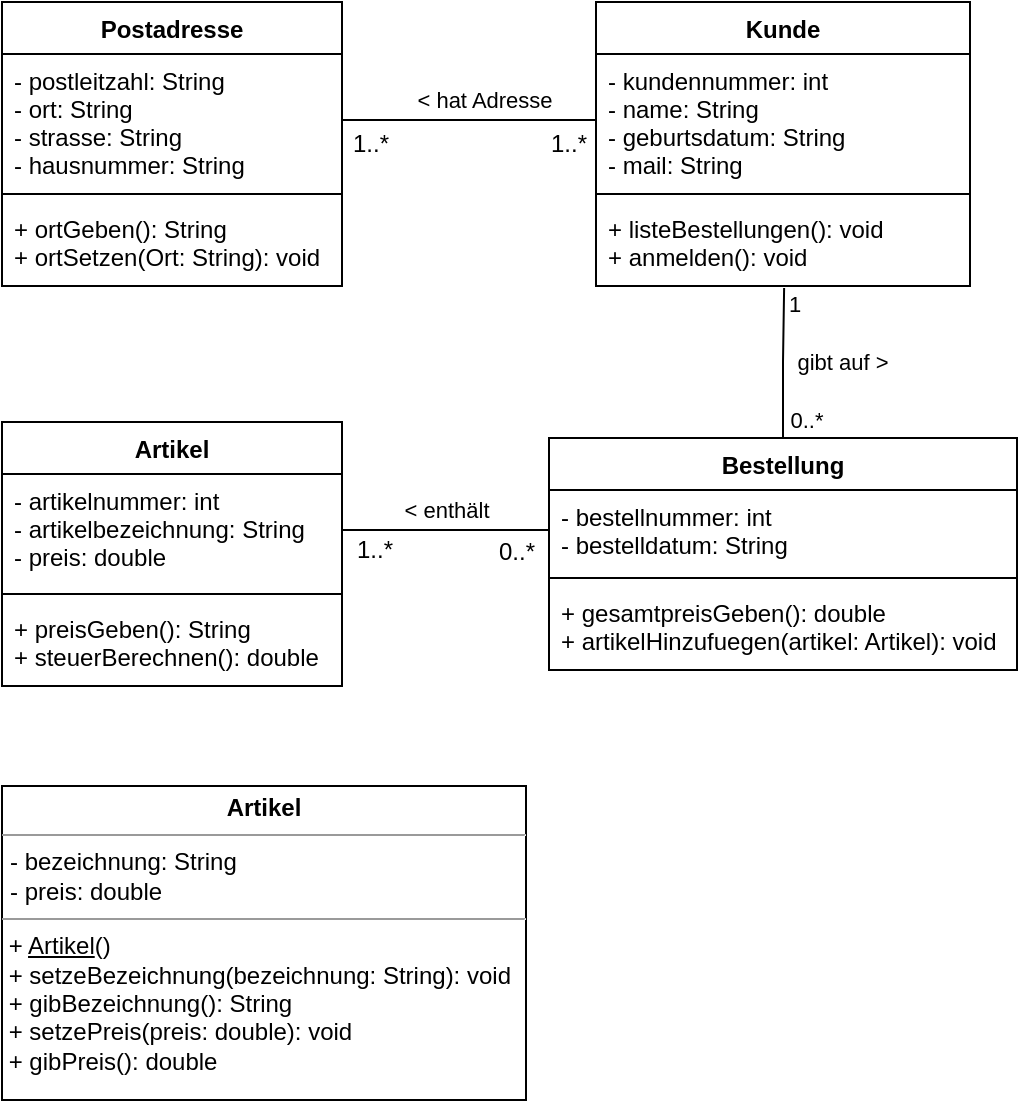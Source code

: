 <mxfile version="24.5.5" type="github" pages="6">
  <diagram id="v67bSw7ZatRE_86MAtf1" name="4.2">
    <mxGraphModel dx="794" dy="509" grid="0" gridSize="10" guides="1" tooltips="1" connect="1" arrows="1" fold="1" page="1" pageScale="1" pageWidth="1169" pageHeight="827" math="0" shadow="0">
      <root>
        <mxCell id="0" />
        <mxCell id="1" parent="0" />
        <mxCell id="U1U2VdM5WRJjilBNAxoA-1" value="Postadresse" style="swimlane;fontStyle=1;align=center;verticalAlign=top;childLayout=stackLayout;horizontal=1;startSize=26;horizontalStack=0;resizeParent=1;resizeParentMax=0;resizeLast=0;collapsible=1;marginBottom=0;" parent="1" vertex="1">
          <mxGeometry x="219" y="167" width="170" height="142" as="geometry" />
        </mxCell>
        <mxCell id="U1U2VdM5WRJjilBNAxoA-2" value="- postleitzahl: String&#xa;- ort: String&#xa;- strasse: String&#xa;- hausnummer: String" style="text;strokeColor=none;fillColor=none;align=left;verticalAlign=top;spacingLeft=4;spacingRight=4;overflow=hidden;rotatable=0;points=[[0,0.5],[1,0.5]];portConstraint=eastwest;" parent="U1U2VdM5WRJjilBNAxoA-1" vertex="1">
          <mxGeometry y="26" width="170" height="66" as="geometry" />
        </mxCell>
        <mxCell id="U1U2VdM5WRJjilBNAxoA-3" value="" style="line;strokeWidth=1;fillColor=none;align=left;verticalAlign=middle;spacingTop=-1;spacingLeft=3;spacingRight=3;rotatable=0;labelPosition=right;points=[];portConstraint=eastwest;" parent="U1U2VdM5WRJjilBNAxoA-1" vertex="1">
          <mxGeometry y="92" width="170" height="8" as="geometry" />
        </mxCell>
        <mxCell id="U1U2VdM5WRJjilBNAxoA-4" value="+ ortGeben(): String&#xa;+ ortSetzen(Ort: String): void" style="text;strokeColor=none;fillColor=none;align=left;verticalAlign=top;spacingLeft=4;spacingRight=4;overflow=hidden;rotatable=0;points=[[0,0.5],[1,0.5]];portConstraint=eastwest;" parent="U1U2VdM5WRJjilBNAxoA-1" vertex="1">
          <mxGeometry y="100" width="170" height="42" as="geometry" />
        </mxCell>
        <mxCell id="U1U2VdM5WRJjilBNAxoA-5" value="Kunde" style="swimlane;fontStyle=1;align=center;verticalAlign=top;childLayout=stackLayout;horizontal=1;startSize=26;horizontalStack=0;resizeParent=1;resizeParentMax=0;resizeLast=0;collapsible=1;marginBottom=0;" parent="1" vertex="1">
          <mxGeometry x="516" y="167" width="187" height="142" as="geometry" />
        </mxCell>
        <mxCell id="U1U2VdM5WRJjilBNAxoA-6" value="- kundennummer: int&#xa;- name: String&#xa;- geburtsdatum: String&#xa;- mail: String" style="text;strokeColor=none;fillColor=none;align=left;verticalAlign=top;spacingLeft=4;spacingRight=4;overflow=hidden;rotatable=0;points=[[0,0.5],[1,0.5]];portConstraint=eastwest;" parent="U1U2VdM5WRJjilBNAxoA-5" vertex="1">
          <mxGeometry y="26" width="187" height="66" as="geometry" />
        </mxCell>
        <mxCell id="U1U2VdM5WRJjilBNAxoA-7" value="" style="line;strokeWidth=1;fillColor=none;align=left;verticalAlign=middle;spacingTop=-1;spacingLeft=3;spacingRight=3;rotatable=0;labelPosition=right;points=[];portConstraint=eastwest;" parent="U1U2VdM5WRJjilBNAxoA-5" vertex="1">
          <mxGeometry y="92" width="187" height="8" as="geometry" />
        </mxCell>
        <mxCell id="U1U2VdM5WRJjilBNAxoA-8" value="+ listeBestellungen(): void&#xa;+ anmelden(): void" style="text;strokeColor=none;fillColor=none;align=left;verticalAlign=top;spacingLeft=4;spacingRight=4;overflow=hidden;rotatable=0;points=[[0,0.5],[1,0.5]];portConstraint=eastwest;" parent="U1U2VdM5WRJjilBNAxoA-5" vertex="1">
          <mxGeometry y="100" width="187" height="42" as="geometry" />
        </mxCell>
        <mxCell id="U1U2VdM5WRJjilBNAxoA-10" style="edgeStyle=orthogonalEdgeStyle;rounded=0;orthogonalLoop=1;jettySize=auto;html=1;exitX=0;exitY=0.5;exitDx=0;exitDy=0;entryX=1;entryY=0.5;entryDx=0;entryDy=0;endArrow=none;endFill=0;" parent="1" source="U1U2VdM5WRJjilBNAxoA-6" target="U1U2VdM5WRJjilBNAxoA-2" edge="1">
          <mxGeometry relative="1" as="geometry" />
        </mxCell>
        <mxCell id="U1U2VdM5WRJjilBNAxoA-11" value="&amp;lt; hat Adresse" style="edgeLabel;html=1;align=center;verticalAlign=middle;resizable=0;points=[];" parent="U1U2VdM5WRJjilBNAxoA-10" vertex="1" connectable="0">
          <mxGeometry x="-0.458" y="-1" relative="1" as="geometry">
            <mxPoint x="-22" y="-9" as="offset" />
          </mxGeometry>
        </mxCell>
        <mxCell id="U1U2VdM5WRJjilBNAxoA-12" value="1..*" style="text;html=1;align=center;verticalAlign=middle;resizable=0;points=[];autosize=1;strokeColor=none;fillColor=none;" parent="1" vertex="1">
          <mxGeometry x="488" y="229" width="28" height="18" as="geometry" />
        </mxCell>
        <mxCell id="U1U2VdM5WRJjilBNAxoA-17" value="1..*" style="text;html=1;align=center;verticalAlign=middle;resizable=0;points=[];autosize=1;strokeColor=none;fillColor=none;" parent="1" vertex="1">
          <mxGeometry x="389" y="229" width="28" height="18" as="geometry" />
        </mxCell>
        <mxCell id="U1U2VdM5WRJjilBNAxoA-23" style="edgeStyle=orthogonalEdgeStyle;rounded=0;orthogonalLoop=1;jettySize=auto;html=1;exitX=0.5;exitY=0;exitDx=0;exitDy=0;entryX=0.503;entryY=1.024;entryDx=0;entryDy=0;entryPerimeter=0;endArrow=none;endFill=0;" parent="1" source="U1U2VdM5WRJjilBNAxoA-18" target="U1U2VdM5WRJjilBNAxoA-8" edge="1">
          <mxGeometry relative="1" as="geometry" />
        </mxCell>
        <mxCell id="U1U2VdM5WRJjilBNAxoA-24" value="gibt auf &amp;gt;" style="edgeLabel;html=1;align=center;verticalAlign=middle;resizable=0;points=[];" parent="U1U2VdM5WRJjilBNAxoA-23" vertex="1" connectable="0">
          <mxGeometry x="-0.048" y="-1" relative="1" as="geometry">
            <mxPoint x="28" y="-2" as="offset" />
          </mxGeometry>
        </mxCell>
        <mxCell id="U1U2VdM5WRJjilBNAxoA-25" value="1" style="edgeLabel;html=1;align=center;verticalAlign=middle;resizable=0;points=[];" parent="U1U2VdM5WRJjilBNAxoA-23" vertex="1" connectable="0">
          <mxGeometry x="0.63" y="-2" relative="1" as="geometry">
            <mxPoint x="3" y="-6" as="offset" />
          </mxGeometry>
        </mxCell>
        <mxCell id="U1U2VdM5WRJjilBNAxoA-18" value="Bestellung" style="swimlane;fontStyle=1;align=center;verticalAlign=top;childLayout=stackLayout;horizontal=1;startSize=26;horizontalStack=0;resizeParent=1;resizeParentMax=0;resizeLast=0;collapsible=1;marginBottom=0;" parent="1" vertex="1">
          <mxGeometry x="492.5" y="385" width="234" height="116" as="geometry" />
        </mxCell>
        <mxCell id="U1U2VdM5WRJjilBNAxoA-19" value="- bestellnummer: int&#xa;- bestelldatum: String&#xa;" style="text;strokeColor=none;fillColor=none;align=left;verticalAlign=top;spacingLeft=4;spacingRight=4;overflow=hidden;rotatable=0;points=[[0,0.5],[1,0.5]];portConstraint=eastwest;" parent="U1U2VdM5WRJjilBNAxoA-18" vertex="1">
          <mxGeometry y="26" width="234" height="40" as="geometry" />
        </mxCell>
        <mxCell id="U1U2VdM5WRJjilBNAxoA-20" value="" style="line;strokeWidth=1;fillColor=none;align=left;verticalAlign=middle;spacingTop=-1;spacingLeft=3;spacingRight=3;rotatable=0;labelPosition=right;points=[];portConstraint=eastwest;" parent="U1U2VdM5WRJjilBNAxoA-18" vertex="1">
          <mxGeometry y="66" width="234" height="8" as="geometry" />
        </mxCell>
        <mxCell id="U1U2VdM5WRJjilBNAxoA-21" value="+ gesamtpreisGeben(): double&#xa;+ artikelHinzufuegen(artikel: Artikel): void" style="text;strokeColor=none;fillColor=none;align=left;verticalAlign=top;spacingLeft=4;spacingRight=4;overflow=hidden;rotatable=0;points=[[0,0.5],[1,0.5]];portConstraint=eastwest;" parent="U1U2VdM5WRJjilBNAxoA-18" vertex="1">
          <mxGeometry y="74" width="234" height="42" as="geometry" />
        </mxCell>
        <mxCell id="U1U2VdM5WRJjilBNAxoA-26" value="0..*" style="edgeLabel;html=1;align=center;verticalAlign=middle;resizable=0;points=[];" parent="1" vertex="1" connectable="0">
          <mxGeometry x="615.075" y="329.598" as="geometry">
            <mxPoint x="6" y="46" as="offset" />
          </mxGeometry>
        </mxCell>
        <mxCell id="U1U2VdM5WRJjilBNAxoA-27" value="Artikel" style="swimlane;fontStyle=1;align=center;verticalAlign=top;childLayout=stackLayout;horizontal=1;startSize=26;horizontalStack=0;resizeParent=1;resizeParentMax=0;resizeLast=0;collapsible=1;marginBottom=0;" parent="1" vertex="1">
          <mxGeometry x="219" y="377" width="170" height="132" as="geometry">
            <mxRectangle x="219" y="377" width="68" height="26" as="alternateBounds" />
          </mxGeometry>
        </mxCell>
        <mxCell id="U1U2VdM5WRJjilBNAxoA-28" value="- artikelnummer: int&#xa;- artikelbezeichnung: String&#xa;- preis: double" style="text;strokeColor=none;fillColor=none;align=left;verticalAlign=top;spacingLeft=4;spacingRight=4;overflow=hidden;rotatable=0;points=[[0,0.5],[1,0.5]];portConstraint=eastwest;" parent="U1U2VdM5WRJjilBNAxoA-27" vertex="1">
          <mxGeometry y="26" width="170" height="56" as="geometry" />
        </mxCell>
        <mxCell id="U1U2VdM5WRJjilBNAxoA-29" value="" style="line;strokeWidth=1;fillColor=none;align=left;verticalAlign=middle;spacingTop=-1;spacingLeft=3;spacingRight=3;rotatable=0;labelPosition=right;points=[];portConstraint=eastwest;" parent="U1U2VdM5WRJjilBNAxoA-27" vertex="1">
          <mxGeometry y="82" width="170" height="8" as="geometry" />
        </mxCell>
        <mxCell id="U1U2VdM5WRJjilBNAxoA-30" value="+ preisGeben(): String&#xa;+ steuerBerechnen(): double" style="text;strokeColor=none;fillColor=none;align=left;verticalAlign=top;spacingLeft=4;spacingRight=4;overflow=hidden;rotatable=0;points=[[0,0.5],[1,0.5]];portConstraint=eastwest;" parent="U1U2VdM5WRJjilBNAxoA-27" vertex="1">
          <mxGeometry y="90" width="170" height="42" as="geometry" />
        </mxCell>
        <mxCell id="U1U2VdM5WRJjilBNAxoA-31" style="edgeStyle=orthogonalEdgeStyle;rounded=0;orthogonalLoop=1;jettySize=auto;html=1;exitX=1;exitY=0.5;exitDx=0;exitDy=0;entryX=0;entryY=0.5;entryDx=0;entryDy=0;endArrow=none;endFill=0;" parent="1" source="U1U2VdM5WRJjilBNAxoA-28" target="U1U2VdM5WRJjilBNAxoA-19" edge="1">
          <mxGeometry relative="1" as="geometry" />
        </mxCell>
        <mxCell id="U1U2VdM5WRJjilBNAxoA-32" value="&amp;lt; enthält" style="edgeLabel;html=1;align=center;verticalAlign=middle;resizable=0;points=[];" parent="U1U2VdM5WRJjilBNAxoA-31" vertex="1" connectable="0">
          <mxGeometry x="0.024" relative="1" as="geometry">
            <mxPoint x="-1" y="-10" as="offset" />
          </mxGeometry>
        </mxCell>
        <mxCell id="U1U2VdM5WRJjilBNAxoA-33" value="1..*" style="text;html=1;align=center;verticalAlign=middle;resizable=0;points=[];autosize=1;strokeColor=none;fillColor=none;" parent="1" vertex="1">
          <mxGeometry x="391" y="432" width="28" height="18" as="geometry" />
        </mxCell>
        <mxCell id="U1U2VdM5WRJjilBNAxoA-34" value="0..*" style="text;html=1;align=center;verticalAlign=middle;resizable=0;points=[];autosize=1;strokeColor=none;fillColor=none;" parent="1" vertex="1">
          <mxGeometry x="462" y="433" width="28" height="18" as="geometry" />
        </mxCell>
        <mxCell id="Sxoundu1g5Hj80jrtBWR-1" value="&lt;p style=&quot;margin: 0px ; margin-top: 4px ; text-align: center&quot;&gt;&lt;b&gt;Artikel&lt;/b&gt;&lt;br&gt;&lt;/p&gt;&lt;hr size=&quot;1&quot;&gt;&lt;p style=&quot;margin: 0px ; margin-left: 4px&quot;&gt;- bezeichnung: String&lt;/p&gt;&lt;p style=&quot;margin: 0px ; margin-left: 4px&quot;&gt;- preis: double&lt;br&gt;&lt;/p&gt;&lt;hr size=&quot;1&quot;&gt;&lt;div&gt;&amp;nbsp;+ &lt;u&gt;Artikel&lt;/u&gt;()&lt;br&gt;&lt;/div&gt;&lt;div&gt;&amp;nbsp;+ setzeBezeichnung(bezeichnung: String): void&lt;br&gt;&lt;/div&gt;&lt;div&gt;&amp;nbsp;+ gibBezeichnung(): String&lt;/div&gt;&lt;div&gt;&amp;nbsp;+ setzePreis(preis: double): void&lt;br&gt;&lt;/div&gt;&lt;div&gt;&amp;nbsp;+ gibPreis(): double&lt;/div&gt;" style="verticalAlign=top;align=left;overflow=fill;fontSize=12;fontFamily=Helvetica;html=1;" vertex="1" parent="1">
          <mxGeometry x="219" y="559" width="262" height="157" as="geometry" />
        </mxCell>
      </root>
    </mxGraphModel>
  </diagram>
  <diagram id="2kFGFeSR1gYvwXd6U0Rh" name="4.3">
    <mxGraphModel dx="946" dy="620" grid="0" gridSize="10" guides="1" tooltips="1" connect="1" arrows="1" fold="1" page="1" pageScale="1" pageWidth="1169" pageHeight="827" math="0" shadow="0">
      <root>
        <mxCell id="0" />
        <mxCell id="1" parent="0" />
        <mxCell id="qufSuKo58mL3g6k6aEJu-1" value="Postadresse" style="swimlane;fontStyle=1;align=center;verticalAlign=top;childLayout=stackLayout;horizontal=1;startSize=26;horizontalStack=0;resizeParent=1;resizeParentMax=0;resizeLast=0;collapsible=1;marginBottom=0;" parent="1" vertex="1" collapsed="1">
          <mxGeometry x="301" y="167" width="98" height="26" as="geometry">
            <mxRectangle x="219" y="167" width="170" height="142" as="alternateBounds" />
          </mxGeometry>
        </mxCell>
        <mxCell id="qufSuKo58mL3g6k6aEJu-2" value="- postleitzahl: String&#xa;- ort: String&#xa;- strasse: String&#xa;- hausnummer: String" style="text;strokeColor=none;fillColor=none;align=left;verticalAlign=top;spacingLeft=4;spacingRight=4;overflow=hidden;rotatable=0;points=[[0,0.5],[1,0.5]];portConstraint=eastwest;" parent="qufSuKo58mL3g6k6aEJu-1" vertex="1">
          <mxGeometry y="26" width="170" height="66" as="geometry" />
        </mxCell>
        <mxCell id="qufSuKo58mL3g6k6aEJu-3" value="" style="line;strokeWidth=1;fillColor=none;align=left;verticalAlign=middle;spacingTop=-1;spacingLeft=3;spacingRight=3;rotatable=0;labelPosition=right;points=[];portConstraint=eastwest;" parent="qufSuKo58mL3g6k6aEJu-1" vertex="1">
          <mxGeometry y="92" width="170" height="8" as="geometry" />
        </mxCell>
        <mxCell id="qufSuKo58mL3g6k6aEJu-4" value="+ ortGeben(): String&#xa;+ ortSetzen(Ort: String): void" style="text;strokeColor=none;fillColor=none;align=left;verticalAlign=top;spacingLeft=4;spacingRight=4;overflow=hidden;rotatable=0;points=[[0,0.5],[1,0.5]];portConstraint=eastwest;" parent="qufSuKo58mL3g6k6aEJu-1" vertex="1">
          <mxGeometry y="100" width="170" height="42" as="geometry" />
        </mxCell>
        <mxCell id="qufSuKo58mL3g6k6aEJu-5" value="Kunde" style="swimlane;fontStyle=1;align=center;verticalAlign=top;childLayout=stackLayout;horizontal=1;startSize=26;horizontalStack=0;resizeParent=1;resizeParentMax=0;resizeLast=0;collapsible=1;marginBottom=0;" parent="1" vertex="1" collapsed="1">
          <mxGeometry x="516" y="167" width="64" height="26" as="geometry">
            <mxRectangle x="516" y="167" width="187" height="142" as="alternateBounds" />
          </mxGeometry>
        </mxCell>
        <mxCell id="qufSuKo58mL3g6k6aEJu-6" value="- kundennummer: int&#xa;- name: String&#xa;- geburtsdatum: String&#xa;- mail: String" style="text;strokeColor=none;fillColor=none;align=left;verticalAlign=top;spacingLeft=4;spacingRight=4;overflow=hidden;rotatable=0;points=[[0,0.5],[1,0.5]];portConstraint=eastwest;" parent="qufSuKo58mL3g6k6aEJu-5" vertex="1">
          <mxGeometry y="26" width="187" height="66" as="geometry" />
        </mxCell>
        <mxCell id="qufSuKo58mL3g6k6aEJu-7" value="" style="line;strokeWidth=1;fillColor=none;align=left;verticalAlign=middle;spacingTop=-1;spacingLeft=3;spacingRight=3;rotatable=0;labelPosition=right;points=[];portConstraint=eastwest;" parent="qufSuKo58mL3g6k6aEJu-5" vertex="1">
          <mxGeometry y="92" width="187" height="8" as="geometry" />
        </mxCell>
        <mxCell id="qufSuKo58mL3g6k6aEJu-8" value="+ listeBestellungen(): void&#xa;+ anmelden(): void" style="text;strokeColor=none;fillColor=none;align=left;verticalAlign=top;spacingLeft=4;spacingRight=4;overflow=hidden;rotatable=0;points=[[0,0.5],[1,0.5]];portConstraint=eastwest;" parent="qufSuKo58mL3g6k6aEJu-5" vertex="1">
          <mxGeometry y="100" width="187" height="42" as="geometry" />
        </mxCell>
        <mxCell id="qufSuKo58mL3g6k6aEJu-9" style="edgeStyle=orthogonalEdgeStyle;rounded=0;orthogonalLoop=1;jettySize=auto;html=1;exitX=0;exitY=0.5;exitDx=0;exitDy=0;entryX=1;entryY=0.5;entryDx=0;entryDy=0;endArrow=none;endFill=0;" parent="1" source="qufSuKo58mL3g6k6aEJu-6" target="qufSuKo58mL3g6k6aEJu-2" edge="1">
          <mxGeometry relative="1" as="geometry" />
        </mxCell>
        <mxCell id="qufSuKo58mL3g6k6aEJu-10" value="&amp;lt; hat Adresse" style="edgeLabel;html=1;align=center;verticalAlign=middle;resizable=0;points=[];" parent="qufSuKo58mL3g6k6aEJu-9" vertex="1" connectable="0">
          <mxGeometry x="-0.458" y="-1" relative="1" as="geometry">
            <mxPoint x="-22" y="-9" as="offset" />
          </mxGeometry>
        </mxCell>
        <mxCell id="qufSuKo58mL3g6k6aEJu-11" value="1..*" style="text;html=1;align=center;verticalAlign=middle;resizable=0;points=[];autosize=1;strokeColor=none;fillColor=none;" parent="1" vertex="1">
          <mxGeometry x="486" y="182" width="28" height="18" as="geometry" />
        </mxCell>
        <mxCell id="qufSuKo58mL3g6k6aEJu-12" value="1..*" style="text;html=1;align=center;verticalAlign=middle;resizable=0;points=[];autosize=1;strokeColor=none;fillColor=none;" parent="1" vertex="1">
          <mxGeometry x="401" y="182" width="28" height="18" as="geometry" />
        </mxCell>
        <mxCell id="qufSuKo58mL3g6k6aEJu-13" style="edgeStyle=orthogonalEdgeStyle;rounded=0;orthogonalLoop=1;jettySize=auto;html=1;exitX=0.5;exitY=0;exitDx=0;exitDy=0;entryX=0.503;entryY=1.024;entryDx=0;entryDy=0;entryPerimeter=0;endArrow=none;endFill=0;" parent="1" source="qufSuKo58mL3g6k6aEJu-16" target="qufSuKo58mL3g6k6aEJu-8" edge="1">
          <mxGeometry relative="1" as="geometry" />
        </mxCell>
        <mxCell id="qufSuKo58mL3g6k6aEJu-14" value="gibt auf &amp;gt;" style="edgeLabel;html=1;align=center;verticalAlign=middle;resizable=0;points=[];" parent="qufSuKo58mL3g6k6aEJu-13" vertex="1" connectable="0">
          <mxGeometry x="-0.048" y="-1" relative="1" as="geometry">
            <mxPoint x="28" y="-2" as="offset" />
          </mxGeometry>
        </mxCell>
        <mxCell id="qufSuKo58mL3g6k6aEJu-15" value="1" style="edgeLabel;html=1;align=center;verticalAlign=middle;resizable=0;points=[];" parent="qufSuKo58mL3g6k6aEJu-13" vertex="1" connectable="0">
          <mxGeometry x="0.63" y="-2" relative="1" as="geometry">
            <mxPoint x="3" y="-4" as="offset" />
          </mxGeometry>
        </mxCell>
        <mxCell id="qufSuKo58mL3g6k6aEJu-16" value="Bestellung" style="swimlane;fontStyle=1;align=center;verticalAlign=top;childLayout=stackLayout;horizontal=1;startSize=26;horizontalStack=0;resizeParent=1;resizeParentMax=0;resizeLast=0;collapsible=1;marginBottom=0;" parent="1" vertex="1" collapsed="1">
          <mxGeometry x="504" y="253" width="88" height="26" as="geometry">
            <mxRectangle x="492.5" y="385" width="234" height="116" as="alternateBounds" />
          </mxGeometry>
        </mxCell>
        <mxCell id="qufSuKo58mL3g6k6aEJu-17" value="- bestellnummer: int&#xa;- bestelldatum: String&#xa;" style="text;strokeColor=none;fillColor=none;align=left;verticalAlign=top;spacingLeft=4;spacingRight=4;overflow=hidden;rotatable=0;points=[[0,0.5],[1,0.5]];portConstraint=eastwest;" parent="qufSuKo58mL3g6k6aEJu-16" vertex="1">
          <mxGeometry y="26" width="234" height="40" as="geometry" />
        </mxCell>
        <mxCell id="qufSuKo58mL3g6k6aEJu-18" value="" style="line;strokeWidth=1;fillColor=none;align=left;verticalAlign=middle;spacingTop=-1;spacingLeft=3;spacingRight=3;rotatable=0;labelPosition=right;points=[];portConstraint=eastwest;" parent="qufSuKo58mL3g6k6aEJu-16" vertex="1">
          <mxGeometry y="66" width="234" height="8" as="geometry" />
        </mxCell>
        <mxCell id="qufSuKo58mL3g6k6aEJu-19" value="+ gesamtpreisGeben(): double&#xa;+ artikelHinzufuegen(artikel: Artikel): void" style="text;strokeColor=none;fillColor=none;align=left;verticalAlign=top;spacingLeft=4;spacingRight=4;overflow=hidden;rotatable=0;points=[[0,0.5],[1,0.5]];portConstraint=eastwest;" parent="qufSuKo58mL3g6k6aEJu-16" vertex="1">
          <mxGeometry y="74" width="234" height="42" as="geometry" />
        </mxCell>
        <mxCell id="qufSuKo58mL3g6k6aEJu-20" value="0..*" style="edgeLabel;html=1;align=center;verticalAlign=middle;resizable=0;points=[];" parent="1" vertex="1" connectable="0">
          <mxGeometry x="554.995" y="198.998" as="geometry">
            <mxPoint x="6" y="46" as="offset" />
          </mxGeometry>
        </mxCell>
        <mxCell id="qufSuKo58mL3g6k6aEJu-21" value="Artikel" style="swimlane;fontStyle=1;align=center;verticalAlign=top;childLayout=stackLayout;horizontal=1;startSize=26;horizontalStack=0;resizeParent=1;resizeParentMax=0;resizeLast=0;collapsible=1;marginBottom=0;" parent="1" vertex="1" collapsed="1">
          <mxGeometry x="318" y="253" width="64" height="26" as="geometry">
            <mxRectangle x="238" y="274" width="170" height="132" as="alternateBounds" />
          </mxGeometry>
        </mxCell>
        <mxCell id="qufSuKo58mL3g6k6aEJu-22" value="- artikelnummer: int&#xa;- artikelbezeichnung: String&#xa;- preis: double" style="text;strokeColor=none;fillColor=none;align=left;verticalAlign=top;spacingLeft=4;spacingRight=4;overflow=hidden;rotatable=0;points=[[0,0.5],[1,0.5]];portConstraint=eastwest;" parent="qufSuKo58mL3g6k6aEJu-21" vertex="1">
          <mxGeometry y="26" width="170" height="56" as="geometry" />
        </mxCell>
        <mxCell id="qufSuKo58mL3g6k6aEJu-23" value="" style="line;strokeWidth=1;fillColor=none;align=left;verticalAlign=middle;spacingTop=-1;spacingLeft=3;spacingRight=3;rotatable=0;labelPosition=right;points=[];portConstraint=eastwest;" parent="qufSuKo58mL3g6k6aEJu-21" vertex="1">
          <mxGeometry y="82" width="170" height="8" as="geometry" />
        </mxCell>
        <mxCell id="qufSuKo58mL3g6k6aEJu-24" value="+ preisGeben(): String&#xa;+ steuerBerechnen(): double" style="text;strokeColor=none;fillColor=none;align=left;verticalAlign=top;spacingLeft=4;spacingRight=4;overflow=hidden;rotatable=0;points=[[0,0.5],[1,0.5]];portConstraint=eastwest;" parent="qufSuKo58mL3g6k6aEJu-21" vertex="1">
          <mxGeometry y="90" width="170" height="42" as="geometry" />
        </mxCell>
        <mxCell id="qufSuKo58mL3g6k6aEJu-25" style="edgeStyle=orthogonalEdgeStyle;rounded=0;orthogonalLoop=1;jettySize=auto;html=1;exitX=1;exitY=0.5;exitDx=0;exitDy=0;entryX=0;entryY=0.5;entryDx=0;entryDy=0;endArrow=none;endFill=0;" parent="1" source="qufSuKo58mL3g6k6aEJu-22" target="qufSuKo58mL3g6k6aEJu-17" edge="1">
          <mxGeometry relative="1" as="geometry" />
        </mxCell>
        <mxCell id="qufSuKo58mL3g6k6aEJu-26" value="&amp;lt; enthält" style="edgeLabel;html=1;align=center;verticalAlign=middle;resizable=0;points=[];" parent="qufSuKo58mL3g6k6aEJu-25" vertex="1" connectable="0">
          <mxGeometry x="0.024" relative="1" as="geometry">
            <mxPoint x="-1" y="-10" as="offset" />
          </mxGeometry>
        </mxCell>
        <mxCell id="qufSuKo58mL3g6k6aEJu-27" value="1..*" style="text;html=1;align=center;verticalAlign=middle;resizable=0;points=[];autosize=1;strokeColor=none;fillColor=none;" parent="1" vertex="1">
          <mxGeometry x="385" y="267" width="28" height="18" as="geometry" />
        </mxCell>
        <mxCell id="qufSuKo58mL3g6k6aEJu-28" value="0..*" style="text;html=1;align=center;verticalAlign=middle;resizable=0;points=[];autosize=1;strokeColor=none;fillColor=none;" parent="1" vertex="1">
          <mxGeometry x="473" y="267" width="28" height="18" as="geometry" />
        </mxCell>
        <mxCell id="qufSuKo58mL3g6k6aEJu-40" style="edgeStyle=orthogonalEdgeStyle;rounded=0;orthogonalLoop=1;jettySize=auto;html=1;exitX=0.5;exitY=0;exitDx=0;exitDy=0;entryX=0.5;entryY=1;entryDx=0;entryDy=0;endArrow=block;endFill=0;" parent="1" source="qufSuKo58mL3g6k6aEJu-29" target="qufSuKo58mL3g6k6aEJu-21" edge="1">
          <mxGeometry relative="1" as="geometry" />
        </mxCell>
        <mxCell id="qufSuKo58mL3g6k6aEJu-29" value="Bekleidung" style="swimlane;fontStyle=1;align=center;verticalAlign=top;childLayout=stackLayout;horizontal=1;startSize=26;horizontalStack=0;resizeParent=1;resizeParentMax=0;resizeLast=0;collapsible=1;marginBottom=0;" parent="1" vertex="1">
          <mxGeometry x="79.5" y="355" width="167" height="73" as="geometry">
            <mxRectangle x="261" y="325" width="64" height="26" as="alternateBounds" />
          </mxGeometry>
        </mxCell>
        <mxCell id="qufSuKo58mL3g6k6aEJu-30" value="- konfektionsgroesse: String&#xa;- farbe: String " style="text;strokeColor=none;fillColor=none;align=left;verticalAlign=top;spacingLeft=4;spacingRight=4;overflow=hidden;rotatable=0;points=[[0,0.5],[1,0.5]];portConstraint=eastwest;" parent="qufSuKo58mL3g6k6aEJu-29" vertex="1">
          <mxGeometry y="26" width="167" height="39" as="geometry" />
        </mxCell>
        <mxCell id="qufSuKo58mL3g6k6aEJu-31" value="" style="line;strokeWidth=1;fillColor=none;align=left;verticalAlign=middle;spacingTop=-1;spacingLeft=3;spacingRight=3;rotatable=0;labelPosition=right;points=[];portConstraint=eastwest;" parent="qufSuKo58mL3g6k6aEJu-29" vertex="1">
          <mxGeometry y="65" width="167" height="8" as="geometry" />
        </mxCell>
        <mxCell id="qufSuKo58mL3g6k6aEJu-39" style="edgeStyle=orthogonalEdgeStyle;rounded=0;orthogonalLoop=1;jettySize=auto;html=1;exitX=0.5;exitY=0;exitDx=0;exitDy=0;entryX=0.5;entryY=1;entryDx=0;entryDy=0;endArrow=block;endFill=0;" parent="1" source="qufSuKo58mL3g6k6aEJu-33" target="qufSuKo58mL3g6k6aEJu-21" edge="1">
          <mxGeometry relative="1" as="geometry" />
        </mxCell>
        <mxCell id="qufSuKo58mL3g6k6aEJu-33" value="Schuh" style="swimlane;fontStyle=1;align=center;verticalAlign=top;childLayout=stackLayout;horizontal=1;startSize=26;horizontalStack=0;resizeParent=1;resizeParentMax=0;resizeLast=0;collapsible=1;marginBottom=0;" parent="1" vertex="1">
          <mxGeometry x="266.5" y="355" width="167" height="73" as="geometry">
            <mxRectangle x="261" y="325" width="64" height="26" as="alternateBounds" />
          </mxGeometry>
        </mxCell>
        <mxCell id="qufSuKo58mL3g6k6aEJu-34" value="- schuhgroesse: double&#xa;" style="text;strokeColor=none;fillColor=none;align=left;verticalAlign=top;spacingLeft=4;spacingRight=4;overflow=hidden;rotatable=0;points=[[0,0.5],[1,0.5]];portConstraint=eastwest;" parent="qufSuKo58mL3g6k6aEJu-33" vertex="1">
          <mxGeometry y="26" width="167" height="39" as="geometry" />
        </mxCell>
        <mxCell id="qufSuKo58mL3g6k6aEJu-35" value="" style="line;strokeWidth=1;fillColor=none;align=left;verticalAlign=middle;spacingTop=-1;spacingLeft=3;spacingRight=3;rotatable=0;labelPosition=right;points=[];portConstraint=eastwest;" parent="qufSuKo58mL3g6k6aEJu-33" vertex="1">
          <mxGeometry y="65" width="167" height="8" as="geometry" />
        </mxCell>
        <mxCell id="qufSuKo58mL3g6k6aEJu-41" style="edgeStyle=orthogonalEdgeStyle;rounded=0;orthogonalLoop=1;jettySize=auto;html=1;exitX=0.5;exitY=0;exitDx=0;exitDy=0;endArrow=block;endFill=0;" parent="1" source="qufSuKo58mL3g6k6aEJu-36" edge="1">
          <mxGeometry relative="1" as="geometry">
            <mxPoint x="350" y="278" as="targetPoint" />
          </mxGeometry>
        </mxCell>
        <mxCell id="qufSuKo58mL3g6k6aEJu-36" value="Schmuck" style="swimlane;fontStyle=1;align=center;verticalAlign=top;childLayout=stackLayout;horizontal=1;startSize=26;horizontalStack=0;resizeParent=1;resizeParentMax=0;resizeLast=0;collapsible=1;marginBottom=0;" parent="1" vertex="1">
          <mxGeometry x="451.5" y="356" width="167" height="34" as="geometry">
            <mxRectangle x="261" y="325" width="64" height="26" as="alternateBounds" />
          </mxGeometry>
        </mxCell>
        <mxCell id="qufSuKo58mL3g6k6aEJu-38" value="" style="line;strokeWidth=1;fillColor=none;align=left;verticalAlign=middle;spacingTop=-1;spacingLeft=3;spacingRight=3;rotatable=0;labelPosition=right;points=[];portConstraint=eastwest;" parent="qufSuKo58mL3g6k6aEJu-36" vertex="1">
          <mxGeometry y="26" width="167" height="8" as="geometry" />
        </mxCell>
      </root>
    </mxGraphModel>
  </diagram>
  <diagram id="WeIVHukgMaDoqzolKRTg" name="4.4">
    <mxGraphModel dx="946" dy="620" grid="0" gridSize="10" guides="1" tooltips="1" connect="1" arrows="1" fold="1" page="1" pageScale="1" pageWidth="1169" pageHeight="827" math="0" shadow="0">
      <root>
        <mxCell id="0" />
        <mxCell id="1" parent="0" />
        <mxCell id="u0z7O_tLMM2z6ZPfuWpd-8" value="" style="edgeStyle=orthogonalEdgeStyle;rounded=0;orthogonalLoop=1;jettySize=auto;html=1;" edge="1" parent="1" source="u0z7O_tLMM2z6ZPfuWpd-6" target="u0z7O_tLMM2z6ZPfuWpd-7">
          <mxGeometry relative="1" as="geometry" />
        </mxCell>
        <mxCell id="u0z7O_tLMM2z6ZPfuWpd-11" value="" style="edgeStyle=orthogonalEdgeStyle;rounded=0;orthogonalLoop=1;jettySize=auto;html=1;" edge="1" parent="1" source="u0z7O_tLMM2z6ZPfuWpd-6" target="u0z7O_tLMM2z6ZPfuWpd-9">
          <mxGeometry relative="1" as="geometry" />
        </mxCell>
        <mxCell id="u0z7O_tLMM2z6ZPfuWpd-6" value="&lt;p style=&quot;margin: 0px ; margin-top: 4px ; text-align: center&quot;&gt;&lt;u&gt;k1: Kunde&lt;/u&gt;&lt;/p&gt;&lt;hr size=&quot;1&quot;&gt;kundennummer = 123&lt;br&gt;name = &quot;Karl Muster&quot;&lt;br&gt;geburtsdatum = &quot;01.1.198&quot;&lt;br&gt;mail = &quot;muster@mail.org&quot;&lt;br&gt;&lt;div style=&quot;height: 2px&quot;&gt;&lt;/div&gt;" style="verticalAlign=top;align=left;overflow=fill;fontSize=12;fontFamily=Helvetica;html=1;spacingLeft=4;" vertex="1" parent="1">
          <mxGeometry x="378" y="164" width="167" height="93" as="geometry" />
        </mxCell>
        <mxCell id="u0z7O_tLMM2z6ZPfuWpd-7" value="&lt;p style=&quot;margin: 0px ; margin-top: 4px ; text-align: center&quot;&gt;&lt;u&gt;a1: Postadresse&lt;/u&gt;&lt;/p&gt;&lt;hr size=&quot;1&quot;&gt;postleitzahl = &quot;93047&quot;&lt;br&gt;ort = &quot;Regensburg&quot;&lt;br&gt;strasse = &quot;Musterstraße&quot;&lt;br&gt;hausnummer = &quot;7a&quot;&lt;br&gt;&lt;div style=&quot;height: 2px&quot;&gt;&lt;/div&gt;" style="verticalAlign=top;align=left;overflow=fill;fontSize=12;fontFamily=Helvetica;html=1;spacingLeft=4;" vertex="1" parent="1">
          <mxGeometry x="140" y="164" width="167" height="93" as="geometry" />
        </mxCell>
        <mxCell id="u0z7O_tLMM2z6ZPfuWpd-16" style="edgeStyle=orthogonalEdgeStyle;rounded=0;orthogonalLoop=1;jettySize=auto;html=1;exitX=1;exitY=0.5;exitDx=0;exitDy=0;entryX=0;entryY=0.5;entryDx=0;entryDy=0;" edge="1" parent="1" source="u0z7O_tLMM2z6ZPfuWpd-9" target="u0z7O_tLMM2z6ZPfuWpd-12">
          <mxGeometry relative="1" as="geometry" />
        </mxCell>
        <mxCell id="u0z7O_tLMM2z6ZPfuWpd-17" style="edgeStyle=orthogonalEdgeStyle;rounded=0;orthogonalLoop=1;jettySize=auto;html=1;exitX=1;exitY=0.5;exitDx=0;exitDy=0;" edge="1" parent="1" source="u0z7O_tLMM2z6ZPfuWpd-9" target="u0z7O_tLMM2z6ZPfuWpd-13">
          <mxGeometry relative="1" as="geometry" />
        </mxCell>
        <mxCell id="u0z7O_tLMM2z6ZPfuWpd-18" style="edgeStyle=orthogonalEdgeStyle;rounded=0;orthogonalLoop=1;jettySize=auto;html=1;exitX=1;exitY=0.5;exitDx=0;exitDy=0;" edge="1" parent="1" source="u0z7O_tLMM2z6ZPfuWpd-9" target="u0z7O_tLMM2z6ZPfuWpd-14">
          <mxGeometry relative="1" as="geometry" />
        </mxCell>
        <mxCell id="u0z7O_tLMM2z6ZPfuWpd-19" style="edgeStyle=orthogonalEdgeStyle;rounded=0;orthogonalLoop=1;jettySize=auto;html=1;exitX=1;exitY=0.5;exitDx=0;exitDy=0;entryX=0.006;entryY=0.641;entryDx=0;entryDy=0;entryPerimeter=0;" edge="1" parent="1" source="u0z7O_tLMM2z6ZPfuWpd-9" target="u0z7O_tLMM2z6ZPfuWpd-15">
          <mxGeometry relative="1" as="geometry" />
        </mxCell>
        <mxCell id="u0z7O_tLMM2z6ZPfuWpd-9" value="&lt;p style=&quot;margin: 0px ; margin-top: 4px ; text-align: center&quot;&gt;&lt;u&gt;b1: Bestellung&lt;/u&gt;&lt;/p&gt;&lt;hr size=&quot;1&quot;&gt;Bestellnummer = 11198&lt;br&gt;bestelldatum = &quot;22.12.201&quot;" style="verticalAlign=top;align=left;overflow=fill;fontSize=12;fontFamily=Helvetica;html=1;spacingLeft=4;" vertex="1" parent="1">
          <mxGeometry x="378" y="339" width="167" height="67" as="geometry" />
        </mxCell>
        <mxCell id="u0z7O_tLMM2z6ZPfuWpd-12" value="&lt;p style=&quot;margin: 0px ; margin-top: 4px ; text-align: center&quot;&gt;&lt;u&gt;a1: Bekleidung&lt;/u&gt;&lt;/p&gt;&lt;hr size=&quot;1&quot;&gt;artikelnummer = 1&lt;br&gt;artikelbezeichnung = &quot;Hose&quot;&lt;br&gt;preis = 89.00&lt;br&gt;farbe = &quot;blau&quot;&lt;br&gt;konfektionsgroesse = &quot;32&quot;&lt;br&gt;" style="verticalAlign=top;align=left;overflow=fill;fontSize=12;fontFamily=Helvetica;html=1;spacingLeft=4;" vertex="1" parent="1">
          <mxGeometry x="659" y="164" width="167" height="105" as="geometry" />
        </mxCell>
        <mxCell id="u0z7O_tLMM2z6ZPfuWpd-13" value="&lt;p style=&quot;margin: 0px ; margin-top: 4px ; text-align: center&quot;&gt;&lt;u&gt;a2: Schuh&lt;/u&gt;&lt;/p&gt;&lt;hr size=&quot;1&quot;&gt;artikelnummer = 2&lt;br&gt;artikelbezeichnung = &quot;T26&quot;&lt;br&gt;preis = 119.00&lt;br&gt;schuhgroesse = &quot;45&quot;" style="verticalAlign=top;align=left;overflow=fill;fontSize=12;fontFamily=Helvetica;html=1;spacingLeft=4;" vertex="1" parent="1">
          <mxGeometry x="659" y="293" width="167" height="90" as="geometry" />
        </mxCell>
        <mxCell id="u0z7O_tLMM2z6ZPfuWpd-14" value="&lt;p style=&quot;margin: 0px ; margin-top: 4px ; text-align: center&quot;&gt;&lt;u&gt;a3: Schuh&lt;/u&gt;&lt;/p&gt;&lt;hr size=&quot;1&quot;&gt;artikelnummer = 3&lt;br&gt;artikelbezeichnung = &quot;T27&quot;&lt;br&gt;preis = 119.00&lt;br&gt;schuhgroesse = &quot;45&quot;" style="verticalAlign=top;align=left;overflow=fill;fontSize=12;fontFamily=Helvetica;html=1;spacingLeft=4;" vertex="1" parent="1">
          <mxGeometry x="659" y="406" width="167" height="90" as="geometry" />
        </mxCell>
        <mxCell id="u0z7O_tLMM2z6ZPfuWpd-15" value="&lt;p style=&quot;margin: 0px ; margin-top: 4px ; text-align: center&quot;&gt;&lt;u&gt;a4: Schmuck&lt;/u&gt;&lt;/p&gt;&lt;hr size=&quot;1&quot;&gt;artikelnummer = 5&lt;br&gt;artikelbezeichnung = &quot;GoldR&quot;&lt;br&gt;preis = 459.00" style="verticalAlign=top;align=left;overflow=fill;fontSize=12;fontFamily=Helvetica;html=1;spacingLeft=4;" vertex="1" parent="1">
          <mxGeometry x="659" y="519" width="167" height="78" as="geometry" />
        </mxCell>
      </root>
    </mxGraphModel>
  </diagram>
  <diagram id="4h4JlOG_Rr947WQU7zY_" name="Page-4">
    <mxGraphModel dx="946" dy="620" grid="0" gridSize="10" guides="1" tooltips="1" connect="1" arrows="1" fold="1" page="1" pageScale="1" pageWidth="1169" pageHeight="827" math="0" shadow="0">
      <root>
        <mxCell id="0" />
        <mxCell id="1" parent="0" />
        <mxCell id="Bi3_dkSueat9xSkc9eIH-36" value="" style="edgeStyle=none;rounded=0;orthogonalLoop=1;jettySize=auto;html=1;endArrow=none;endFill=0;" edge="1" parent="1" source="Bi3_dkSueat9xSkc9eIH-1" target="Bi3_dkSueat9xSkc9eIH-32">
          <mxGeometry relative="1" as="geometry" />
        </mxCell>
        <mxCell id="Bi3_dkSueat9xSkc9eIH-39" value="&amp;gt; leitet an" style="edgeLabel;html=1;align=center;verticalAlign=middle;resizable=0;points=[];" vertex="1" connectable="0" parent="Bi3_dkSueat9xSkc9eIH-36">
          <mxGeometry x="0.119" y="-1" relative="1" as="geometry">
            <mxPoint x="29" y="1" as="offset" />
          </mxGeometry>
        </mxCell>
        <mxCell id="Bi3_dkSueat9xSkc9eIH-1" value="Trainingsgruppe" style="swimlane;fontStyle=1;align=center;verticalAlign=top;childLayout=stackLayout;horizontal=1;startSize=26;horizontalStack=0;resizeParent=1;resizeParentMax=0;resizeLast=0;collapsible=1;marginBottom=0;" vertex="1" parent="1">
          <mxGeometry x="235" y="324" width="170" height="73" as="geometry" />
        </mxCell>
        <mxCell id="Bi3_dkSueat9xSkc9eIH-2" value="- sportart: String&#xa;- niveau: String&#xa;" style="text;strokeColor=none;fillColor=none;align=left;verticalAlign=top;spacingLeft=4;spacingRight=4;overflow=hidden;rotatable=0;points=[[0,0.5],[1,0.5]];portConstraint=eastwest;" vertex="1" parent="Bi3_dkSueat9xSkc9eIH-1">
          <mxGeometry y="26" width="170" height="39" as="geometry" />
        </mxCell>
        <mxCell id="Bi3_dkSueat9xSkc9eIH-3" value="" style="line;strokeWidth=1;fillColor=none;align=left;verticalAlign=middle;spacingTop=-1;spacingLeft=3;spacingRight=3;rotatable=0;labelPosition=right;points=[];portConstraint=eastwest;" vertex="1" parent="Bi3_dkSueat9xSkc9eIH-1">
          <mxGeometry y="65" width="170" height="8" as="geometry" />
        </mxCell>
        <mxCell id="Bi3_dkSueat9xSkc9eIH-5" value="Person" style="swimlane;fontStyle=1;align=center;verticalAlign=top;childLayout=stackLayout;horizontal=1;startSize=26;horizontalStack=0;resizeParent=1;resizeParentMax=0;resizeLast=0;collapsible=1;marginBottom=0;" vertex="1" parent="1">
          <mxGeometry x="516" y="167" width="187" height="72" as="geometry" />
        </mxCell>
        <mxCell id="Bi3_dkSueat9xSkc9eIH-6" value="- name: String&#xa;- mail: String" style="text;strokeColor=none;fillColor=none;align=left;verticalAlign=top;spacingLeft=4;spacingRight=4;overflow=hidden;rotatable=0;points=[[0,0.5],[1,0.5]];portConstraint=eastwest;" vertex="1" parent="Bi3_dkSueat9xSkc9eIH-5">
          <mxGeometry y="26" width="187" height="38" as="geometry" />
        </mxCell>
        <mxCell id="Bi3_dkSueat9xSkc9eIH-7" value="" style="line;strokeWidth=1;fillColor=none;align=left;verticalAlign=middle;spacingTop=-1;spacingLeft=3;spacingRight=3;rotatable=0;labelPosition=right;points=[];portConstraint=eastwest;" vertex="1" parent="Bi3_dkSueat9xSkc9eIH-5">
          <mxGeometry y="64" width="187" height="8" as="geometry" />
        </mxCell>
        <mxCell id="Bi3_dkSueat9xSkc9eIH-12" value="0..*" style="text;html=1;align=center;verticalAlign=middle;resizable=0;points=[];autosize=1;strokeColor=none;fillColor=none;" vertex="1" parent="1">
          <mxGeometry x="405" y="351.5" width="28" height="18" as="geometry" />
        </mxCell>
        <mxCell id="Bi3_dkSueat9xSkc9eIH-33" value="" style="edgeStyle=none;rounded=0;orthogonalLoop=1;jettySize=auto;html=1;endArrow=block;endFill=0;" edge="1" parent="1" source="Bi3_dkSueat9xSkc9eIH-27" target="Bi3_dkSueat9xSkc9eIH-7">
          <mxGeometry relative="1" as="geometry" />
        </mxCell>
        <mxCell id="Bi3_dkSueat9xSkc9eIH-27" value="Teilnehmerin" style="swimlane;fontStyle=1;align=center;verticalAlign=top;childLayout=stackLayout;horizontal=1;startSize=26;horizontalStack=0;resizeParent=1;resizeParentMax=0;resizeLast=0;collapsible=1;marginBottom=0;" vertex="1" parent="1">
          <mxGeometry x="517" y="325" width="187" height="72" as="geometry" />
        </mxCell>
        <mxCell id="Bi3_dkSueat9xSkc9eIH-28" value="- iban: String" style="text;strokeColor=none;fillColor=none;align=left;verticalAlign=top;spacingLeft=4;spacingRight=4;overflow=hidden;rotatable=0;points=[[0,0.5],[1,0.5]];portConstraint=eastwest;" vertex="1" parent="Bi3_dkSueat9xSkc9eIH-27">
          <mxGeometry y="26" width="187" height="38" as="geometry" />
        </mxCell>
        <mxCell id="Bi3_dkSueat9xSkc9eIH-29" value="" style="line;strokeWidth=1;fillColor=none;align=left;verticalAlign=middle;spacingTop=-1;spacingLeft=3;spacingRight=3;rotatable=0;labelPosition=right;points=[];portConstraint=eastwest;" vertex="1" parent="Bi3_dkSueat9xSkc9eIH-27">
          <mxGeometry y="64" width="187" height="8" as="geometry" />
        </mxCell>
        <mxCell id="Bi3_dkSueat9xSkc9eIH-30" value="Trainerin" style="swimlane;fontStyle=1;align=center;verticalAlign=top;childLayout=stackLayout;horizontal=1;startSize=26;horizontalStack=0;resizeParent=1;resizeParentMax=0;resizeLast=0;collapsible=1;marginBottom=0;" vertex="1" parent="1">
          <mxGeometry x="225" y="167" width="187" height="72" as="geometry" />
        </mxCell>
        <mxCell id="Bi3_dkSueat9xSkc9eIH-31" value="- telefon: String" style="text;strokeColor=none;fillColor=none;align=left;verticalAlign=top;spacingLeft=4;spacingRight=4;overflow=hidden;rotatable=0;points=[[0,0.5],[1,0.5]];portConstraint=eastwest;" vertex="1" parent="Bi3_dkSueat9xSkc9eIH-30">
          <mxGeometry y="26" width="187" height="38" as="geometry" />
        </mxCell>
        <mxCell id="Bi3_dkSueat9xSkc9eIH-32" value="" style="line;strokeWidth=1;fillColor=none;align=left;verticalAlign=middle;spacingTop=-1;spacingLeft=3;spacingRight=3;rotatable=0;labelPosition=right;points=[];portConstraint=eastwest;" vertex="1" parent="Bi3_dkSueat9xSkc9eIH-30">
          <mxGeometry y="64" width="187" height="8" as="geometry" />
        </mxCell>
        <mxCell id="Bi3_dkSueat9xSkc9eIH-35" value="" style="edgeStyle=none;rounded=0;orthogonalLoop=1;jettySize=auto;html=1;endArrow=block;endFill=0;entryX=0;entryY=0.5;entryDx=0;entryDy=0;" edge="1" parent="1" source="Bi3_dkSueat9xSkc9eIH-31" target="Bi3_dkSueat9xSkc9eIH-6">
          <mxGeometry relative="1" as="geometry" />
        </mxCell>
        <mxCell id="Bi3_dkSueat9xSkc9eIH-37" value="" style="edgeStyle=none;rounded=0;orthogonalLoop=1;jettySize=auto;html=1;endArrow=none;endFill=0;entryX=1;entryY=0.5;entryDx=0;entryDy=0;" edge="1" parent="1" source="Bi3_dkSueat9xSkc9eIH-28" target="Bi3_dkSueat9xSkc9eIH-2">
          <mxGeometry relative="1" as="geometry" />
        </mxCell>
        <mxCell id="Bi3_dkSueat9xSkc9eIH-38" value="&amp;lt; ist in" style="edgeLabel;html=1;align=center;verticalAlign=middle;resizable=0;points=[];" vertex="1" connectable="0" parent="Bi3_dkSueat9xSkc9eIH-37">
          <mxGeometry x="0.009" y="2" relative="1" as="geometry">
            <mxPoint x="1" y="-11" as="offset" />
          </mxGeometry>
        </mxCell>
        <mxCell id="Bi3_dkSueat9xSkc9eIH-40" value="1..*" style="text;html=1;align=center;verticalAlign=middle;resizable=0;points=[];autosize=1;strokeColor=none;fillColor=none;" vertex="1" parent="1">
          <mxGeometry x="488" y="352" width="28" height="18" as="geometry" />
        </mxCell>
        <mxCell id="Bi3_dkSueat9xSkc9eIH-41" value="1" style="text;html=1;align=center;verticalAlign=middle;resizable=0;points=[];autosize=1;strokeColor=none;fillColor=none;" vertex="1" parent="1">
          <mxGeometry x="294" y="242" width="17" height="18" as="geometry" />
        </mxCell>
        <mxCell id="Bi3_dkSueat9xSkc9eIH-42" value="0..*" style="text;html=1;align=center;verticalAlign=middle;resizable=0;points=[];autosize=1;strokeColor=none;fillColor=none;" vertex="1" parent="1">
          <mxGeometry x="288.5" y="304" width="28" height="18" as="geometry" />
        </mxCell>
      </root>
    </mxGraphModel>
  </diagram>
  <diagram id="T9iaVQACYLz0ye3ufo7y" name="Seite-5">
    <mxGraphModel dx="795" dy="392" grid="0" gridSize="10" guides="1" tooltips="1" connect="1" arrows="1" fold="1" page="1" pageScale="1" pageWidth="827" pageHeight="1169" math="0" shadow="0">
      <root>
        <mxCell id="0" />
        <mxCell id="1" parent="0" />
        <mxCell id="_DPPXdtUuTYM8CFtlVw9-1" value="&lt;p style=&quot;margin: 0px ; margin-top: 4px ; text-align: center&quot;&gt;&lt;b&gt;Artikel&lt;/b&gt;&lt;br&gt;&lt;/p&gt;&lt;hr size=&quot;1&quot;&gt;&lt;p style=&quot;margin: 0px ; margin-left: 4px&quot;&gt;- bezeichnung: String&lt;/p&gt;&lt;p style=&quot;margin: 0px ; margin-left: 4px&quot;&gt;- preis: double&lt;br&gt;&lt;/p&gt;&lt;hr size=&quot;1&quot;&gt;&lt;div&gt;&amp;nbsp;+ &lt;u&gt;Artikel&lt;/u&gt;()&lt;br&gt;&lt;/div&gt;&lt;div&gt;&amp;nbsp;+ setzeBezeichnung(bezeichnung: String): void&lt;br&gt;&lt;/div&gt;&lt;div&gt;&amp;nbsp;+ gibBezeichnung(): String&lt;/div&gt;&lt;div&gt;&amp;nbsp;+ setzePreis(preis: double): void&lt;br&gt;&lt;/div&gt;&lt;div&gt;&amp;nbsp;+ gibPreis(): double&lt;/div&gt;" style="verticalAlign=top;align=left;overflow=fill;fontSize=12;fontFamily=Helvetica;html=1;" vertex="1" parent="1">
          <mxGeometry x="306" y="221" width="262" height="157" as="geometry" />
        </mxCell>
        <mxCell id="SVLQ4ODy7TKubQk8MnC7-1" value="&lt;p style=&quot;margin: 0px ; margin-top: 4px ; text-align: center&quot;&gt;&lt;b&gt;Buch&lt;/b&gt;&lt;br&gt;&lt;/p&gt;&lt;hr size=&quot;1&quot;&gt;&lt;p style=&quot;margin: 0px ; margin-left: 4px&quot;&gt;- isbn: String&lt;/p&gt;&lt;p style=&quot;margin: 0px ; margin-left: 4px&quot;&gt;- seitenzahl: int&lt;br&gt;&lt;/p&gt;&lt;hr size=&quot;1&quot;&gt;&lt;div&gt;&amp;nbsp;+ &lt;u&gt;Buch&lt;/u&gt;()&lt;br&gt;&lt;/div&gt;&lt;div&gt;&amp;nbsp;+ setzeIsbn(isbn: String): void&lt;br&gt;&lt;/div&gt;&lt;div&gt;&amp;nbsp;+ gibIsbn(): String&lt;/div&gt;&lt;div&gt;&amp;nbsp;+ setzeSeitenzahl(seitenzahl: int): void&lt;br&gt;&lt;/div&gt;&lt;div&gt;&amp;nbsp;+ gibSeitenzahl(): int&lt;/div&gt;" style="verticalAlign=top;align=left;overflow=fill;fontSize=12;fontFamily=Helvetica;html=1;" vertex="1" parent="1">
          <mxGeometry x="91" y="418" width="220" height="157" as="geometry" />
        </mxCell>
        <mxCell id="z5zjT02Y-yt-OSw4Jawk-4" style="edgeStyle=orthogonalEdgeStyle;rounded=0;orthogonalLoop=1;jettySize=auto;html=1;exitX=0.5;exitY=0;exitDx=0;exitDy=0;entryX=0.5;entryY=1;entryDx=0;entryDy=0;endArrow=block;endFill=0;" edge="1" parent="1" source="z5zjT02Y-yt-OSw4Jawk-1" target="_DPPXdtUuTYM8CFtlVw9-1">
          <mxGeometry relative="1" as="geometry">
            <mxPoint x="437" y="378" as="targetPoint" />
          </mxGeometry>
        </mxCell>
        <mxCell id="z5zjT02Y-yt-OSw4Jawk-1" value="&lt;p style=&quot;margin: 0px ; margin-top: 4px ; text-align: center&quot;&gt;&lt;b&gt;Schuh&lt;/b&gt;&lt;br&gt;&lt;/p&gt;&lt;hr size=&quot;1&quot;&gt;&lt;p style=&quot;margin: 0px ; margin-left: 4px&quot;&gt;- groesse: int&lt;/p&gt;&lt;p style=&quot;margin: 0px ; margin-left: 4px&quot;&gt;- farbe: String&lt;br&gt;&lt;/p&gt;&lt;hr size=&quot;1&quot;&gt;&lt;div&gt;&amp;nbsp;+ &lt;u&gt;Schuh&lt;/u&gt;()&lt;br&gt;&lt;/div&gt;&lt;div&gt;&amp;nbsp;+ setzeGroesse(groesse: int): void&lt;br&gt;&lt;/div&gt;&lt;div&gt;&amp;nbsp;+ gibGroesse(): int&lt;/div&gt;&lt;div&gt;&amp;nbsp;+ setzeFarbel(farbe: String): void&lt;br&gt;&lt;/div&gt;&lt;div&gt;&amp;nbsp;+ gibFarbe(): String&lt;/div&gt;" style="verticalAlign=top;align=left;overflow=fill;fontSize=12;fontFamily=Helvetica;html=1;" vertex="1" parent="1">
          <mxGeometry x="327" y="418" width="220" height="157" as="geometry" />
        </mxCell>
        <mxCell id="z5zjT02Y-yt-OSw4Jawk-6" style="edgeStyle=orthogonalEdgeStyle;rounded=0;orthogonalLoop=1;jettySize=auto;html=1;exitX=0.5;exitY=0;exitDx=0;exitDy=0;endArrow=none;endFill=0;" edge="1" parent="1" source="z5zjT02Y-yt-OSw4Jawk-2">
          <mxGeometry relative="1" as="geometry">
            <mxPoint x="436.857" y="395.857" as="targetPoint" />
            <Array as="points">
              <mxPoint x="673" y="398" />
              <mxPoint x="437" y="398" />
            </Array>
          </mxGeometry>
        </mxCell>
        <mxCell id="z5zjT02Y-yt-OSw4Jawk-2" value="&lt;p style=&quot;margin: 0px ; margin-top: 4px ; text-align: center&quot;&gt;&lt;b&gt;Schmuck&lt;/b&gt;&lt;br&gt;&lt;/p&gt;&lt;hr size=&quot;1&quot;&gt;&lt;br&gt;&lt;hr size=&quot;1&quot;&gt;" style="verticalAlign=top;align=left;overflow=fill;fontSize=12;fontFamily=Helvetica;html=1;" vertex="1" parent="1">
          <mxGeometry x="563" y="418" width="220" height="73" as="geometry" />
        </mxCell>
        <mxCell id="z5zjT02Y-yt-OSw4Jawk-3" style="edgeStyle=orthogonalEdgeStyle;rounded=0;orthogonalLoop=1;jettySize=auto;html=1;exitX=0.5;exitY=0;exitDx=0;exitDy=0;endArrow=none;endFill=0;" edge="1" parent="1" source="SVLQ4ODy7TKubQk8MnC7-1">
          <mxGeometry relative="1" as="geometry">
            <mxPoint x="436" y="398" as="targetPoint" />
            <Array as="points">
              <mxPoint x="201" y="398" />
            </Array>
          </mxGeometry>
        </mxCell>
      </root>
    </mxGraphModel>
  </diagram>
  <diagram id="2QHMev7KKxlPL5BYjIpd" name="Seite-6">
    <mxGraphModel dx="794" dy="509" grid="0" gridSize="10" guides="1" tooltips="1" connect="1" arrows="1" fold="1" page="1" pageScale="1" pageWidth="827" pageHeight="1169" math="0" shadow="0">
      <root>
        <mxCell id="0" />
        <mxCell id="1" parent="0" />
        <mxCell id="W2c3wNciaN8hx__gwgju-1" value="&lt;p style=&quot;margin: 0px ; margin-top: 4px ; text-align: center&quot;&gt;&lt;u&gt;a1: Buch&lt;/u&gt;&lt;/p&gt;&lt;hr size=&quot;1&quot;&gt;bezeichnung = &quot;Faust I&quot;&lt;br&gt;preis = 9.90&lt;br&gt;isbn = &quot;978-123-45-09&quot;&lt;br&gt;seitenzahl = 201" style="verticalAlign=top;align=left;overflow=fill;fontSize=12;fontFamily=Helvetica;html=1;spacingLeft=4;" vertex="1" parent="1">
          <mxGeometry x="103" y="54" width="150" height="95" as="geometry" />
        </mxCell>
        <mxCell id="W2c3wNciaN8hx__gwgju-2" value="&lt;p style=&quot;margin: 0px ; margin-top: 4px ; text-align: center&quot;&gt;&lt;u&gt;a2: Schuh&lt;/u&gt;&lt;/p&gt;&lt;hr size=&quot;1&quot;&gt;artikelbezeichnung = &quot;T26&quot;&lt;br&gt;preis = 119.00&lt;br&gt;&lt;div&gt;groesse = &quot;45&quot;&lt;/div&gt;&lt;div&gt;farbe = &quot;pink&quot;&lt;br&gt;&lt;/div&gt;" style="verticalAlign=top;align=left;overflow=fill;fontSize=12;fontFamily=Helvetica;html=1;spacingLeft=4;" vertex="1" parent="1">
          <mxGeometry x="266" y="54" width="150" height="95" as="geometry" />
        </mxCell>
        <mxCell id="W2c3wNciaN8hx__gwgju-4" value="&lt;p style=&quot;margin: 0px ; margin-top: 4px ; text-align: center&quot;&gt;&lt;u&gt;a4: Schmuck&lt;/u&gt;&lt;/p&gt;&lt;hr size=&quot;1&quot;&gt;bezeichnung = &quot;GoldR&quot;&lt;br&gt;preis = 459.00" style="verticalAlign=top;align=left;overflow=fill;fontSize=12;fontFamily=Helvetica;html=1;spacingLeft=4;" vertex="1" parent="1">
          <mxGeometry x="592" y="54" width="150" height="95" as="geometry" />
        </mxCell>
        <mxCell id="W2c3wNciaN8hx__gwgju-5" value="&lt;p style=&quot;margin: 0px ; margin-top: 4px ; text-align: center&quot;&gt;&lt;u&gt;a3: Schuh&lt;/u&gt;&lt;/p&gt;&lt;hr size=&quot;1&quot;&gt;artikelbezeichnung = &quot;T29&quot;&lt;br&gt;preis = 99.00&lt;br&gt;&lt;div&gt;groesse = &quot;42&quot;&lt;/div&gt;&lt;div&gt;farbe = &quot;schwarz&quot;&lt;br&gt;&lt;/div&gt;" style="verticalAlign=top;align=left;overflow=fill;fontSize=12;fontFamily=Helvetica;html=1;spacingLeft=4;" vertex="1" parent="1">
          <mxGeometry x="429" y="54" width="150" height="95" as="geometry" />
        </mxCell>
      </root>
    </mxGraphModel>
  </diagram>
</mxfile>
